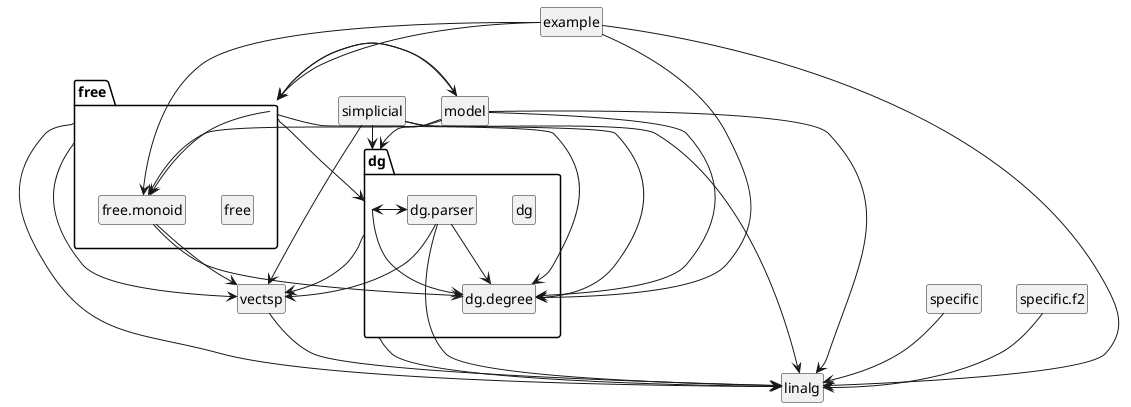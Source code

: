 @startuml
hide members
hide circle
set namespaceSeparator ::
class example
class linalg
class model
class simplicial
class specific
class specific.f2
class vectsp
package free {
  class free
  class free.monoid
}
package dg {
  class dg
  class dg.degree
  class dg.parser
}
dg --> dg.degree
dg --> dg.parser
dg --> linalg
dg --> vectsp
dg.parser --> dg
dg.parser --> dg.degree
dg.parser --> linalg
dg.parser --> vectsp
example --> dg.degree
example --> free
example --> free.monoid
example --> linalg
free --> dg
free --> dg.degree
free --> free.monoid
free --> linalg
free --> model
free --> vectsp
free.monoid --> dg.degree
free.monoid --> vectsp
model --> dg
model --> dg.degree
model --> free
model --> free.monoid
model --> linalg
simplicial --> dg
simplicial --> dg.degree
simplicial --> linalg
simplicial --> vectsp
specific --> linalg
specific.f2 --> linalg
vectsp --> linalg
@enduml